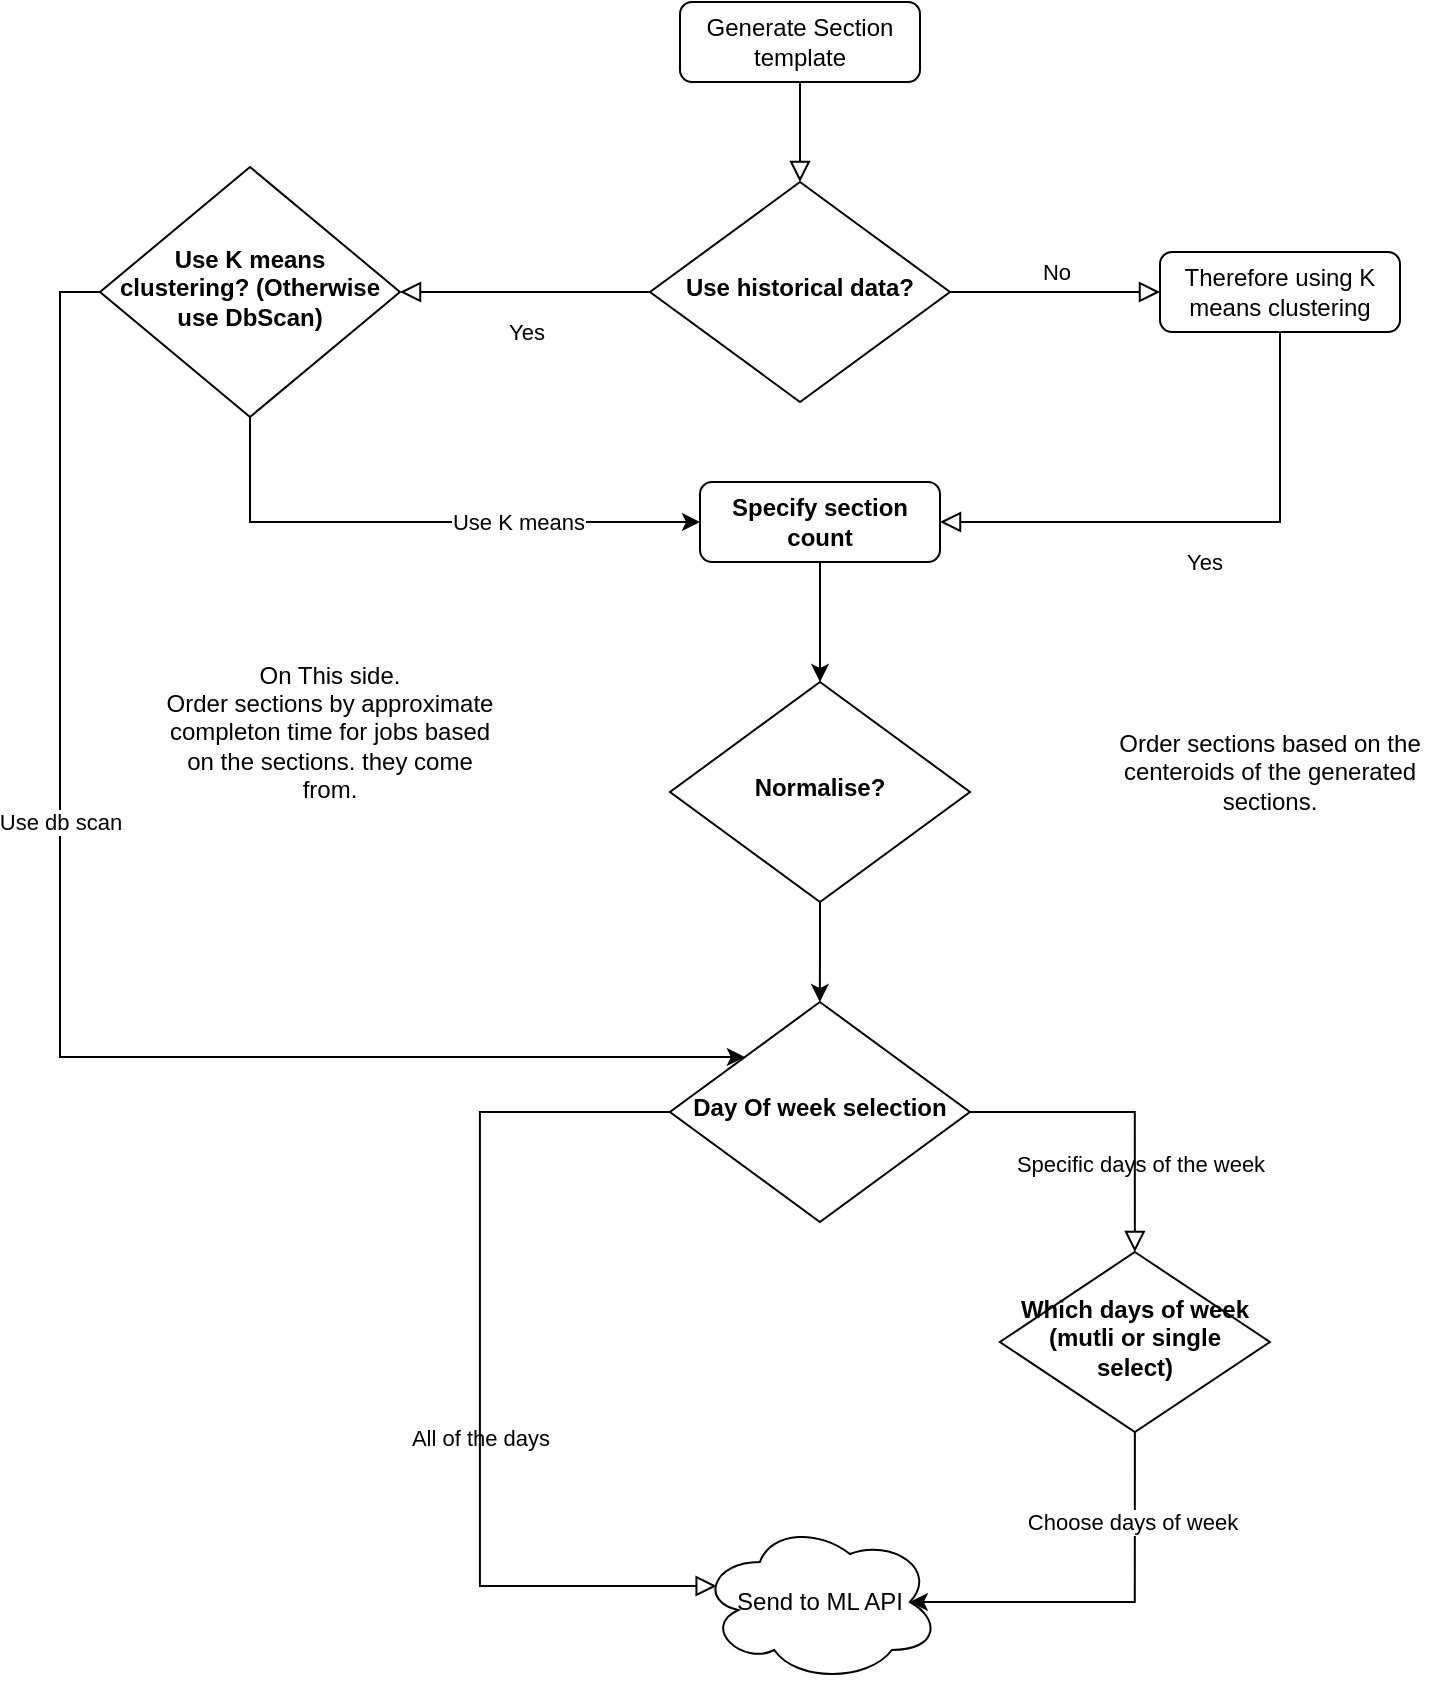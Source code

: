 <mxfile version="26.2.8">
  <diagram id="C5RBs43oDa-KdzZeNtuy" name="Page-1">
    <mxGraphModel dx="2507" dy="874" grid="1" gridSize="10" guides="1" tooltips="1" connect="1" arrows="1" fold="1" page="1" pageScale="1" pageWidth="827" pageHeight="1169" math="0" shadow="0">
      <root>
        <mxCell id="WIyWlLk6GJQsqaUBKTNV-0" />
        <mxCell id="WIyWlLk6GJQsqaUBKTNV-1" parent="WIyWlLk6GJQsqaUBKTNV-0" />
        <mxCell id="WIyWlLk6GJQsqaUBKTNV-2" value="" style="rounded=0;html=1;jettySize=auto;orthogonalLoop=1;fontSize=11;endArrow=block;endFill=0;endSize=8;strokeWidth=1;shadow=0;labelBackgroundColor=none;edgeStyle=orthogonalEdgeStyle;" parent="WIyWlLk6GJQsqaUBKTNV-1" source="WIyWlLk6GJQsqaUBKTNV-3" target="WIyWlLk6GJQsqaUBKTNV-6" edge="1">
          <mxGeometry relative="1" as="geometry" />
        </mxCell>
        <mxCell id="WIyWlLk6GJQsqaUBKTNV-3" value="Generate Section template" style="rounded=1;whiteSpace=wrap;html=1;fontSize=12;glass=0;strokeWidth=1;shadow=0;" parent="WIyWlLk6GJQsqaUBKTNV-1" vertex="1">
          <mxGeometry x="160" y="80" width="120" height="40" as="geometry" />
        </mxCell>
        <mxCell id="WIyWlLk6GJQsqaUBKTNV-4" value="Yes" style="rounded=0;html=1;jettySize=auto;orthogonalLoop=1;fontSize=11;endArrow=block;endFill=0;endSize=8;strokeWidth=1;shadow=0;labelBackgroundColor=none;edgeStyle=orthogonalEdgeStyle;" parent="WIyWlLk6GJQsqaUBKTNV-1" source="WIyWlLk6GJQsqaUBKTNV-6" target="WIyWlLk6GJQsqaUBKTNV-10" edge="1">
          <mxGeometry y="20" relative="1" as="geometry">
            <mxPoint as="offset" />
          </mxGeometry>
        </mxCell>
        <mxCell id="WIyWlLk6GJQsqaUBKTNV-5" value="No" style="edgeStyle=orthogonalEdgeStyle;rounded=0;html=1;jettySize=auto;orthogonalLoop=1;fontSize=11;endArrow=block;endFill=0;endSize=8;strokeWidth=1;shadow=0;labelBackgroundColor=none;" parent="WIyWlLk6GJQsqaUBKTNV-1" source="WIyWlLk6GJQsqaUBKTNV-6" target="WIyWlLk6GJQsqaUBKTNV-7" edge="1">
          <mxGeometry y="10" relative="1" as="geometry">
            <mxPoint as="offset" />
          </mxGeometry>
        </mxCell>
        <mxCell id="WIyWlLk6GJQsqaUBKTNV-6" value="Use historical data?" style="rhombus;whiteSpace=wrap;html=1;shadow=0;fontFamily=Helvetica;fontSize=12;align=center;strokeWidth=1;spacing=6;spacingTop=-4;fontStyle=1" parent="WIyWlLk6GJQsqaUBKTNV-1" vertex="1">
          <mxGeometry x="145" y="170" width="150" height="110" as="geometry" />
        </mxCell>
        <mxCell id="WIyWlLk6GJQsqaUBKTNV-7" value="Therefore using K means clustering" style="rounded=1;whiteSpace=wrap;html=1;fontSize=12;glass=0;strokeWidth=1;shadow=0;" parent="WIyWlLk6GJQsqaUBKTNV-1" vertex="1">
          <mxGeometry x="400" y="205" width="120" height="40" as="geometry" />
        </mxCell>
        <mxCell id="GMCqHktTDshxWYG570UI-12" style="edgeStyle=orthogonalEdgeStyle;rounded=0;orthogonalLoop=1;jettySize=auto;html=1;exitX=0.5;exitY=1;exitDx=0;exitDy=0;entryX=0;entryY=0.5;entryDx=0;entryDy=0;" edge="1" parent="WIyWlLk6GJQsqaUBKTNV-1" source="WIyWlLk6GJQsqaUBKTNV-10" target="WIyWlLk6GJQsqaUBKTNV-12">
          <mxGeometry relative="1" as="geometry">
            <Array as="points">
              <mxPoint x="-55" y="340" />
            </Array>
          </mxGeometry>
        </mxCell>
        <mxCell id="GMCqHktTDshxWYG570UI-14" value="Use K means" style="edgeLabel;html=1;align=center;verticalAlign=middle;resizable=0;points=[];" vertex="1" connectable="0" parent="GMCqHktTDshxWYG570UI-12">
          <mxGeometry x="-0.019" y="1" relative="1" as="geometry">
            <mxPoint x="50" y="1" as="offset" />
          </mxGeometry>
        </mxCell>
        <mxCell id="GMCqHktTDshxWYG570UI-15" style="edgeStyle=orthogonalEdgeStyle;rounded=0;orthogonalLoop=1;jettySize=auto;html=1;exitX=0;exitY=0.5;exitDx=0;exitDy=0;entryX=0;entryY=0;entryDx=0;entryDy=0;" edge="1" parent="WIyWlLk6GJQsqaUBKTNV-1" source="WIyWlLk6GJQsqaUBKTNV-10" target="GMCqHktTDshxWYG570UI-2">
          <mxGeometry relative="1" as="geometry">
            <Array as="points">
              <mxPoint x="-150" y="225" />
              <mxPoint x="-150" y="607" />
            </Array>
          </mxGeometry>
        </mxCell>
        <mxCell id="GMCqHktTDshxWYG570UI-16" value="Use db scan" style="edgeLabel;html=1;align=center;verticalAlign=middle;resizable=0;points=[];" vertex="1" connectable="0" parent="GMCqHktTDshxWYG570UI-15">
          <mxGeometry x="-0.235" relative="1" as="geometry">
            <mxPoint as="offset" />
          </mxGeometry>
        </mxCell>
        <mxCell id="WIyWlLk6GJQsqaUBKTNV-10" value="Use K means clustering? (Otherwise use DbScan)" style="rhombus;whiteSpace=wrap;html=1;shadow=0;fontFamily=Helvetica;fontSize=12;align=center;strokeWidth=1;spacing=6;spacingTop=-4;fontStyle=1" parent="WIyWlLk6GJQsqaUBKTNV-1" vertex="1">
          <mxGeometry x="-130" y="162.5" width="150" height="125" as="geometry" />
        </mxCell>
        <mxCell id="GMCqHktTDshxWYG570UI-19" style="edgeStyle=orthogonalEdgeStyle;rounded=0;orthogonalLoop=1;jettySize=auto;html=1;exitX=0.5;exitY=1;exitDx=0;exitDy=0;entryX=0.5;entryY=0;entryDx=0;entryDy=0;" edge="1" parent="WIyWlLk6GJQsqaUBKTNV-1" source="WIyWlLk6GJQsqaUBKTNV-12" target="GMCqHktTDshxWYG570UI-18">
          <mxGeometry relative="1" as="geometry" />
        </mxCell>
        <mxCell id="WIyWlLk6GJQsqaUBKTNV-12" value="Specify section count" style="rounded=1;whiteSpace=wrap;html=1;fontSize=12;glass=0;strokeWidth=1;shadow=0;fontStyle=1" parent="WIyWlLk6GJQsqaUBKTNV-1" vertex="1">
          <mxGeometry x="170" y="320" width="120" height="40" as="geometry" />
        </mxCell>
        <mxCell id="GMCqHktTDshxWYG570UI-1" value="Yes" style="rounded=0;html=1;jettySize=auto;orthogonalLoop=1;fontSize=11;endArrow=block;endFill=0;endSize=8;strokeWidth=1;shadow=0;labelBackgroundColor=none;edgeStyle=orthogonalEdgeStyle;exitX=0.5;exitY=1;exitDx=0;exitDy=0;entryX=1;entryY=0.5;entryDx=0;entryDy=0;" edge="1" parent="WIyWlLk6GJQsqaUBKTNV-1" source="WIyWlLk6GJQsqaUBKTNV-7" target="WIyWlLk6GJQsqaUBKTNV-12">
          <mxGeometry x="0.003" y="20" relative="1" as="geometry">
            <mxPoint as="offset" />
            <mxPoint x="155" y="235" as="sourcePoint" />
            <mxPoint x="30" y="235" as="targetPoint" />
          </mxGeometry>
        </mxCell>
        <mxCell id="GMCqHktTDshxWYG570UI-2" value="Day Of week selection" style="rhombus;whiteSpace=wrap;html=1;shadow=0;fontFamily=Helvetica;fontSize=12;align=center;strokeWidth=1;spacing=6;spacingTop=-4;fontStyle=1" vertex="1" parent="WIyWlLk6GJQsqaUBKTNV-1">
          <mxGeometry x="154.94" y="580" width="150" height="110" as="geometry" />
        </mxCell>
        <mxCell id="GMCqHktTDshxWYG570UI-4" value="All of the days" style="rounded=0;html=1;jettySize=auto;orthogonalLoop=1;fontSize=11;endArrow=block;endFill=0;endSize=8;strokeWidth=1;shadow=0;labelBackgroundColor=none;edgeStyle=orthogonalEdgeStyle;exitX=0;exitY=0.5;exitDx=0;exitDy=0;entryX=0.07;entryY=0.4;entryDx=0;entryDy=0;entryPerimeter=0;" edge="1" parent="WIyWlLk6GJQsqaUBKTNV-1" source="GMCqHktTDshxWYG570UI-2" target="GMCqHktTDshxWYG570UI-7">
          <mxGeometry x="0.143" relative="1" as="geometry">
            <mxPoint as="offset" />
            <mxPoint x="479.94" y="355" as="sourcePoint" />
            <mxPoint x="109.94" y="870" as="targetPoint" />
            <Array as="points">
              <mxPoint x="59.94" y="635" />
              <mxPoint x="59.94" y="872" />
            </Array>
          </mxGeometry>
        </mxCell>
        <mxCell id="GMCqHktTDshxWYG570UI-5" value="Which days of week&lt;div&gt;(mutli or single select)&lt;/div&gt;" style="rhombus;whiteSpace=wrap;html=1;shadow=0;fontFamily=Helvetica;fontSize=12;align=center;strokeWidth=1;spacing=6;spacingTop=-4;fontStyle=1" vertex="1" parent="WIyWlLk6GJQsqaUBKTNV-1">
          <mxGeometry x="319.94" y="705" width="135" height="90" as="geometry" />
        </mxCell>
        <mxCell id="GMCqHktTDshxWYG570UI-6" value="Specific days of the week" style="rounded=0;html=1;jettySize=auto;orthogonalLoop=1;fontSize=11;endArrow=block;endFill=0;endSize=8;strokeWidth=1;shadow=0;labelBackgroundColor=none;edgeStyle=orthogonalEdgeStyle;exitX=1;exitY=0.5;exitDx=0;exitDy=0;entryX=0.5;entryY=0;entryDx=0;entryDy=0;" edge="1" parent="WIyWlLk6GJQsqaUBKTNV-1" source="GMCqHktTDshxWYG570UI-2" target="GMCqHktTDshxWYG570UI-5">
          <mxGeometry x="0.41" y="3" relative="1" as="geometry">
            <mxPoint y="1" as="offset" />
            <mxPoint x="164.94" y="645" as="sourcePoint" />
            <mxPoint x="119.94" y="740" as="targetPoint" />
          </mxGeometry>
        </mxCell>
        <mxCell id="GMCqHktTDshxWYG570UI-7" value="Send to ML API" style="ellipse;shape=cloud;whiteSpace=wrap;html=1;" vertex="1" parent="WIyWlLk6GJQsqaUBKTNV-1">
          <mxGeometry x="169.94" y="840" width="120" height="80" as="geometry" />
        </mxCell>
        <mxCell id="GMCqHktTDshxWYG570UI-9" style="edgeStyle=orthogonalEdgeStyle;rounded=0;orthogonalLoop=1;jettySize=auto;html=1;exitX=0.5;exitY=1;exitDx=0;exitDy=0;entryX=0.875;entryY=0.5;entryDx=0;entryDy=0;entryPerimeter=0;" edge="1" parent="WIyWlLk6GJQsqaUBKTNV-1" source="GMCqHktTDshxWYG570UI-5" target="GMCqHktTDshxWYG570UI-7">
          <mxGeometry relative="1" as="geometry">
            <Array as="points">
              <mxPoint x="387.94" y="880" />
            </Array>
          </mxGeometry>
        </mxCell>
        <mxCell id="GMCqHktTDshxWYG570UI-10" value="Choose days of week" style="edgeLabel;html=1;align=center;verticalAlign=middle;resizable=0;points=[];" vertex="1" connectable="0" parent="GMCqHktTDshxWYG570UI-9">
          <mxGeometry x="-0.544" y="-2" relative="1" as="geometry">
            <mxPoint as="offset" />
          </mxGeometry>
        </mxCell>
        <mxCell id="GMCqHktTDshxWYG570UI-20" style="edgeStyle=orthogonalEdgeStyle;rounded=0;orthogonalLoop=1;jettySize=auto;html=1;exitX=0.5;exitY=1;exitDx=0;exitDy=0;" edge="1" parent="WIyWlLk6GJQsqaUBKTNV-1" source="GMCqHktTDshxWYG570UI-18" target="GMCqHktTDshxWYG570UI-2">
          <mxGeometry relative="1" as="geometry" />
        </mxCell>
        <mxCell id="GMCqHktTDshxWYG570UI-18" value="Normalise?" style="rhombus;whiteSpace=wrap;html=1;shadow=0;fontFamily=Helvetica;fontSize=12;align=center;strokeWidth=1;spacing=6;spacingTop=-4;fontStyle=1" vertex="1" parent="WIyWlLk6GJQsqaUBKTNV-1">
          <mxGeometry x="155" y="420" width="150" height="110" as="geometry" />
        </mxCell>
        <mxCell id="GMCqHktTDshxWYG570UI-21" value="On This side.&lt;div&gt;Order sections by approximate completon time for jobs based on the sections. they come from.&lt;/div&gt;" style="text;html=1;align=center;verticalAlign=middle;whiteSpace=wrap;rounded=0;" vertex="1" parent="WIyWlLk6GJQsqaUBKTNV-1">
          <mxGeometry x="-100" y="380" width="170" height="130" as="geometry" />
        </mxCell>
        <mxCell id="GMCqHktTDshxWYG570UI-22" value="Order sections based on the centeroids of the generated sections." style="text;html=1;align=center;verticalAlign=middle;whiteSpace=wrap;rounded=0;" vertex="1" parent="WIyWlLk6GJQsqaUBKTNV-1">
          <mxGeometry x="370" y="400" width="170" height="130" as="geometry" />
        </mxCell>
      </root>
    </mxGraphModel>
  </diagram>
</mxfile>
